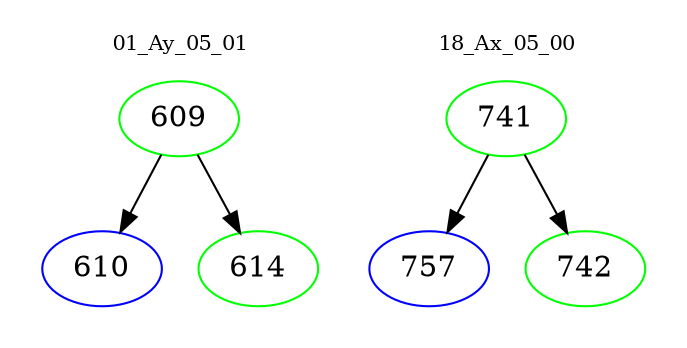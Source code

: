 digraph{
subgraph cluster_0 {
color = white
label = "01_Ay_05_01";
fontsize=10;
T0_609 [label="609", color="green"]
T0_609 -> T0_610 [color="black"]
T0_610 [label="610", color="blue"]
T0_609 -> T0_614 [color="black"]
T0_614 [label="614", color="green"]
}
subgraph cluster_1 {
color = white
label = "18_Ax_05_00";
fontsize=10;
T1_741 [label="741", color="green"]
T1_741 -> T1_757 [color="black"]
T1_757 [label="757", color="blue"]
T1_741 -> T1_742 [color="black"]
T1_742 [label="742", color="green"]
}
}
